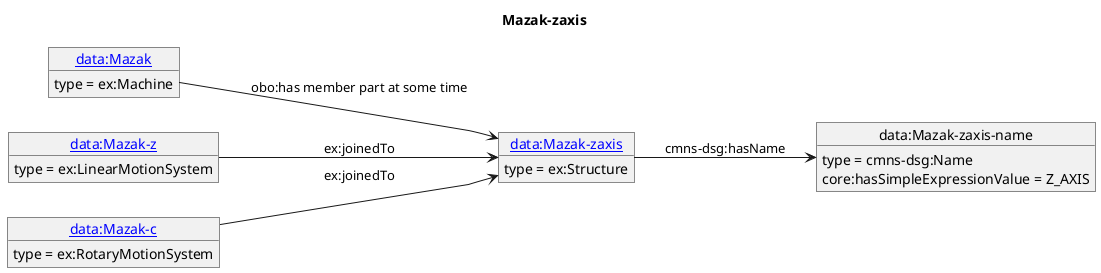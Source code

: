 @startuml
skinparam linetype polyline
left to right direction
title Mazak-zaxis
object "[[./Mazak-zaxis.html data:Mazak-zaxis]]" as o1 {
 type = ex:Structure
 }
object "data:Mazak-zaxis-name" as o2 {
 type = cmns-dsg:Name
 }
object "[[./Mazak.html data:Mazak]]" as o3 {
 type = ex:Machine
 }
object "[[./Mazak-z.html data:Mazak-z]]" as o4 {
 type = ex:LinearMotionSystem
 }
object "[[./Mazak-c.html data:Mazak-c]]" as o5 {
 type = ex:RotaryMotionSystem
 }
o1 --> o2 : cmns-dsg:hasName
o2 : core:hasSimpleExpressionValue = Z_AXIS
o3 --> o1 : obo:has member part at some time
o4 --> o1 : ex:joinedTo
o5 --> o1 : ex:joinedTo
@enduml
